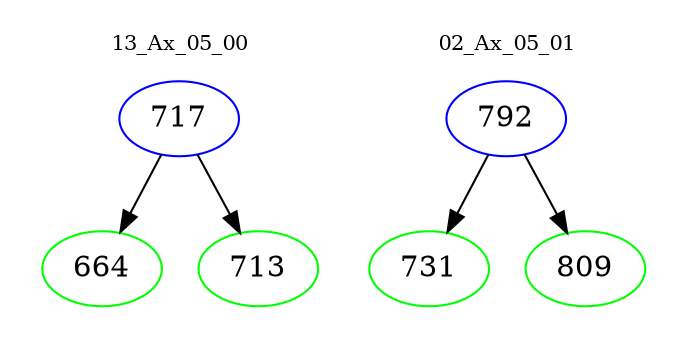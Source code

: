digraph{
subgraph cluster_0 {
color = white
label = "13_Ax_05_00";
fontsize=10;
T0_717 [label="717", color="blue"]
T0_717 -> T0_664 [color="black"]
T0_664 [label="664", color="green"]
T0_717 -> T0_713 [color="black"]
T0_713 [label="713", color="green"]
}
subgraph cluster_1 {
color = white
label = "02_Ax_05_01";
fontsize=10;
T1_792 [label="792", color="blue"]
T1_792 -> T1_731 [color="black"]
T1_731 [label="731", color="green"]
T1_792 -> T1_809 [color="black"]
T1_809 [label="809", color="green"]
}
}
